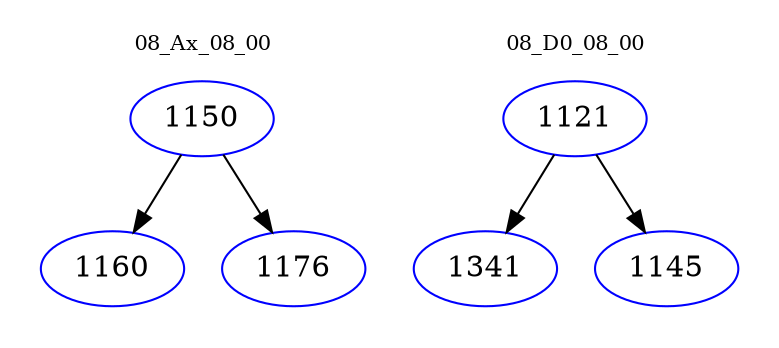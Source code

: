 digraph{
subgraph cluster_0 {
color = white
label = "08_Ax_08_00";
fontsize=10;
T0_1150 [label="1150", color="blue"]
T0_1150 -> T0_1160 [color="black"]
T0_1160 [label="1160", color="blue"]
T0_1150 -> T0_1176 [color="black"]
T0_1176 [label="1176", color="blue"]
}
subgraph cluster_1 {
color = white
label = "08_D0_08_00";
fontsize=10;
T1_1121 [label="1121", color="blue"]
T1_1121 -> T1_1341 [color="black"]
T1_1341 [label="1341", color="blue"]
T1_1121 -> T1_1145 [color="black"]
T1_1145 [label="1145", color="blue"]
}
}
